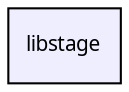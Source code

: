 digraph G {
  compound=true
  node [ fontsize="10", fontname="FreeSans.ttf"];
  edge [ labelfontsize="10", labelfontname="FreeSans.ttf"];
  dir_4201e60805a446fb3088b58e8d142bb3 [shape=box, label="libstage", style="filled", fillcolor="#eeeeff", pencolor="black", URL="dir_4201e60805a446fb3088b58e8d142bb3.html"];
}

